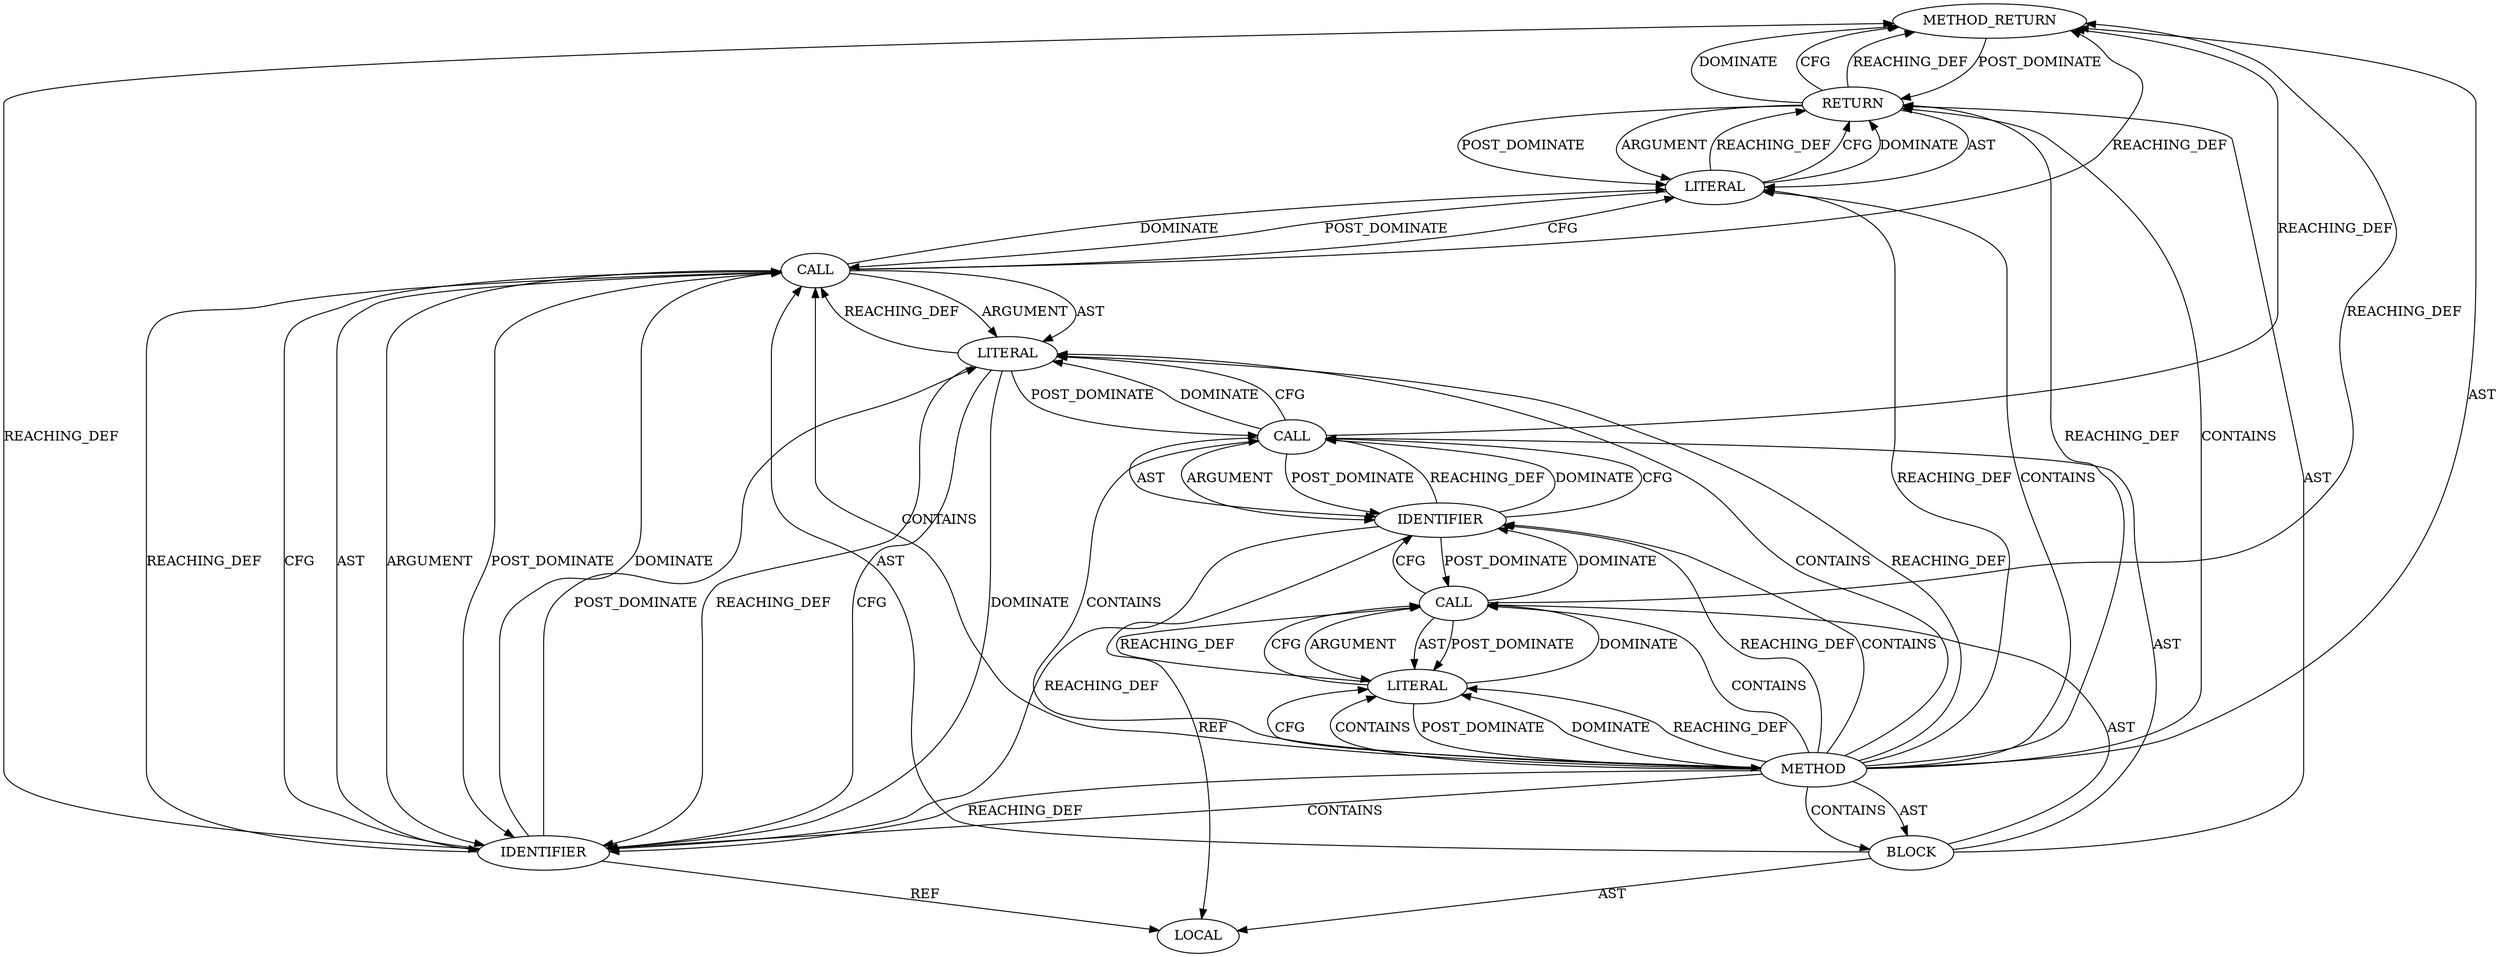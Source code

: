 digraph {
  22 [label=METHOD_RETURN ORDER=2 CODE="RET" COLUMN_NUMBER=1 LINE_NUMBER=4 TYPE_FULL_NAME="int" EVALUATION_STRATEGY="BY_VALUE"]
  20 [label=RETURN ORDER=5 ARGUMENT_INDEX=-1 CODE="return(0);" COLUMN_NUMBER=4 LINE_NUMBER=9]
  19 [label=IDENTIFIER ORDER=2 ARGUMENT_INDEX=2 CODE="str" COLUMN_NUMBER=30 LINE_NUMBER=8 TYPE_FULL_NAME="char[50]" NAME="str"]
  15 [label=CALL ORDER=3 ARGUMENT_INDEX=-1 CODE="gets(str)" COLUMN_NUMBER=4 METHOD_FULL_NAME="gets" LINE_NUMBER=7 TYPE_FULL_NAME="<empty>" DISPATCH_TYPE="STATIC_DISPATCH" SIGNATURE="" NAME="gets"]
  18 [label=LITERAL ORDER=1 ARGUMENT_INDEX=1 CODE="\"You entered: %s\"" COLUMN_NUMBER=11 LINE_NUMBER=8 TYPE_FULL_NAME="char"]
  13 [label=CALL ORDER=2 ARGUMENT_INDEX=-1 CODE="printf(\"Enter a string : \")" COLUMN_NUMBER=4 METHOD_FULL_NAME="printf" LINE_NUMBER=6 TYPE_FULL_NAME="<empty>" DISPATCH_TYPE="STATIC_DISPATCH" SIGNATURE="" NAME="printf"]
  21 [label=LITERAL ORDER=1 ARGUMENT_INDEX=-1 CODE="0" COLUMN_NUMBER=11 LINE_NUMBER=9 TYPE_FULL_NAME="int"]
  14 [label=LITERAL ORDER=1 ARGUMENT_INDEX=1 CODE="\"Enter a string : \"" COLUMN_NUMBER=11 LINE_NUMBER=6 TYPE_FULL_NAME="char"]
  12 [label=LOCAL ORDER=1 CODE="char[50] str" COLUMN_NUMBER=9 LINE_NUMBER=5 TYPE_FULL_NAME="char[50]" NAME="str"]
  10 [label=METHOD COLUMN_NUMBER=1 LINE_NUMBER=4 COLUMN_NUMBER_END=1 IS_EXTERNAL=false SIGNATURE="int main ()" NAME="main" AST_PARENT_TYPE="TYPE_DECL" AST_PARENT_FULL_NAME="my-simple.c:<global>" ORDER=1 CODE="int main () {
   char str[50];
   printf(\"Enter a string : \");
   gets(str);
   printf(\"You entered: %s\", str);
   return(0);
}" FULL_NAME="main" LINE_NUMBER_END=10 FILENAME="my-simple.c"]
  17 [label=CALL ORDER=4 ARGUMENT_INDEX=-1 CODE="printf(\"You entered: %s\", str)" COLUMN_NUMBER=4 METHOD_FULL_NAME="printf" LINE_NUMBER=8 TYPE_FULL_NAME="<empty>" DISPATCH_TYPE="STATIC_DISPATCH" SIGNATURE="" NAME="printf"]
  16 [label=IDENTIFIER ORDER=1 ARGUMENT_INDEX=1 CODE="str" COLUMN_NUMBER=9 LINE_NUMBER=7 TYPE_FULL_NAME="char[50]" NAME="str"]
  11 [label=BLOCK ORDER=1 ARGUMENT_INDEX=-1 CODE="{
   char str[50];
   printf(\"Enter a string : \");
   gets(str);
   printf(\"You entered: %s\", str);
   return(0);
}" COLUMN_NUMBER=13 LINE_NUMBER=4 TYPE_FULL_NAME="void"]
  21 -> 20 [label=REACHING_DEF VARIABLE="0"]
  14 -> 13 [label=DOMINATE ]
  10 -> 11 [label=AST ]
  21 -> 20 [label=CFG ]
  16 -> 19 [label=REACHING_DEF VARIABLE="str"]
  20 -> 22 [label=DOMINATE ]
  20 -> 22 [label=CFG ]
  10 -> 21 [label=CONTAINS ]
  21 -> 20 [label=DOMINATE ]
  19 -> 17 [label=DOMINATE ]
  15 -> 16 [label=AST ]
  10 -> 17 [label=CONTAINS ]
  10 -> 19 [label=CONTAINS ]
  10 -> 14 [label=DOMINATE ]
  20 -> 22 [label=REACHING_DEF VARIABLE="<RET>"]
  13 -> 14 [label=ARGUMENT ]
  13 -> 14 [label=AST ]
  18 -> 15 [label=POST_DOMINATE ]
  16 -> 15 [label=REACHING_DEF VARIABLE="str"]
  18 -> 19 [label=REACHING_DEF VARIABLE="\"You entered: %s\""]
  18 -> 19 [label=CFG ]
  15 -> 16 [label=ARGUMENT ]
  13 -> 16 [label=DOMINATE ]
  17 -> 19 [label=AST ]
  17 -> 18 [label=ARGUMENT ]
  17 -> 21 [label=CFG ]
  17 -> 22 [label=REACHING_DEF VARIABLE="printf(\"You entered: %s\", str)"]
  10 -> 18 [label=CONTAINS ]
  19 -> 12 [label=REF ]
  13 -> 22 [label=REACHING_DEF VARIABLE="printf(\"Enter a string : \")"]
  18 -> 19 [label=DOMINATE ]
  10 -> 11 [label=CONTAINS ]
  10 -> 18 [label=REACHING_DEF VARIABLE=""]
  19 -> 17 [label=REACHING_DEF VARIABLE="str"]
  10 -> 14 [label=REACHING_DEF VARIABLE=""]
  10 -> 15 [label=CONTAINS ]
  10 -> 13 [label=CONTAINS ]
  16 -> 15 [label=DOMINATE ]
  11 -> 20 [label=AST ]
  10 -> 20 [label=REACHING_DEF VARIABLE=""]
  15 -> 18 [label=DOMINATE ]
  15 -> 16 [label=POST_DOMINATE ]
  19 -> 17 [label=CFG ]
  11 -> 15 [label=AST ]
  19 -> 18 [label=POST_DOMINATE ]
  14 -> 10 [label=POST_DOMINATE ]
  11 -> 13 [label=AST ]
  10 -> 22 [label=AST ]
  11 -> 17 [label=AST ]
  10 -> 19 [label=REACHING_DEF VARIABLE=""]
  20 -> 21 [label=AST ]
  21 -> 17 [label=POST_DOMINATE ]
  16 -> 12 [label=REF ]
  10 -> 16 [label=REACHING_DEF VARIABLE=""]
  14 -> 13 [label=REACHING_DEF VARIABLE="\"Enter a string : \""]
  13 -> 14 [label=POST_DOMINATE ]
  18 -> 17 [label=REACHING_DEF VARIABLE="\"You entered: %s\""]
  15 -> 18 [label=CFG ]
  10 -> 14 [label=CFG ]
  17 -> 21 [label=DOMINATE ]
  10 -> 21 [label=REACHING_DEF VARIABLE=""]
  22 -> 20 [label=POST_DOMINATE ]
  13 -> 16 [label=CFG ]
  11 -> 12 [label=AST ]
  14 -> 13 [label=CFG ]
  16 -> 15 [label=CFG ]
  17 -> 18 [label=AST ]
  17 -> 19 [label=POST_DOMINATE ]
  15 -> 22 [label=REACHING_DEF VARIABLE="gets(str)"]
  19 -> 22 [label=REACHING_DEF VARIABLE="str"]
  10 -> 20 [label=CONTAINS ]
  17 -> 19 [label=ARGUMENT ]
  20 -> 21 [label=POST_DOMINATE ]
  16 -> 13 [label=POST_DOMINATE ]
  10 -> 16 [label=CONTAINS ]
  10 -> 14 [label=CONTAINS ]
  20 -> 21 [label=ARGUMENT ]
}
